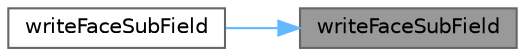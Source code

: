 digraph "writeFaceSubField"
{
 // LATEX_PDF_SIZE
  bgcolor="transparent";
  edge [fontname=Helvetica,fontsize=10,labelfontname=Helvetica,labelfontsize=10];
  node [fontname=Helvetica,fontsize=10,shape=box,height=0.2,width=0.4];
  rankdir="RL";
  Node1 [id="Node000001",label="writeFaceSubField",height=0.2,width=0.4,color="gray40", fillcolor="grey60", style="filled", fontcolor="black",tooltip=" "];
  Node1 -> Node2 [id="edge1_Node000001_Node000002",dir="back",color="steelblue1",style="solid",tooltip=" "];
  Node2 [id="Node000002",label="writeFaceSubField",height=0.2,width=0.4,color="grey40", fillcolor="white", style="filled",URL="$namespaceFoam_1_1ensightOutput_1_1Detail.html#a4b9fafac509589f67ed3790d39f50d9d",tooltip=" "];
}
